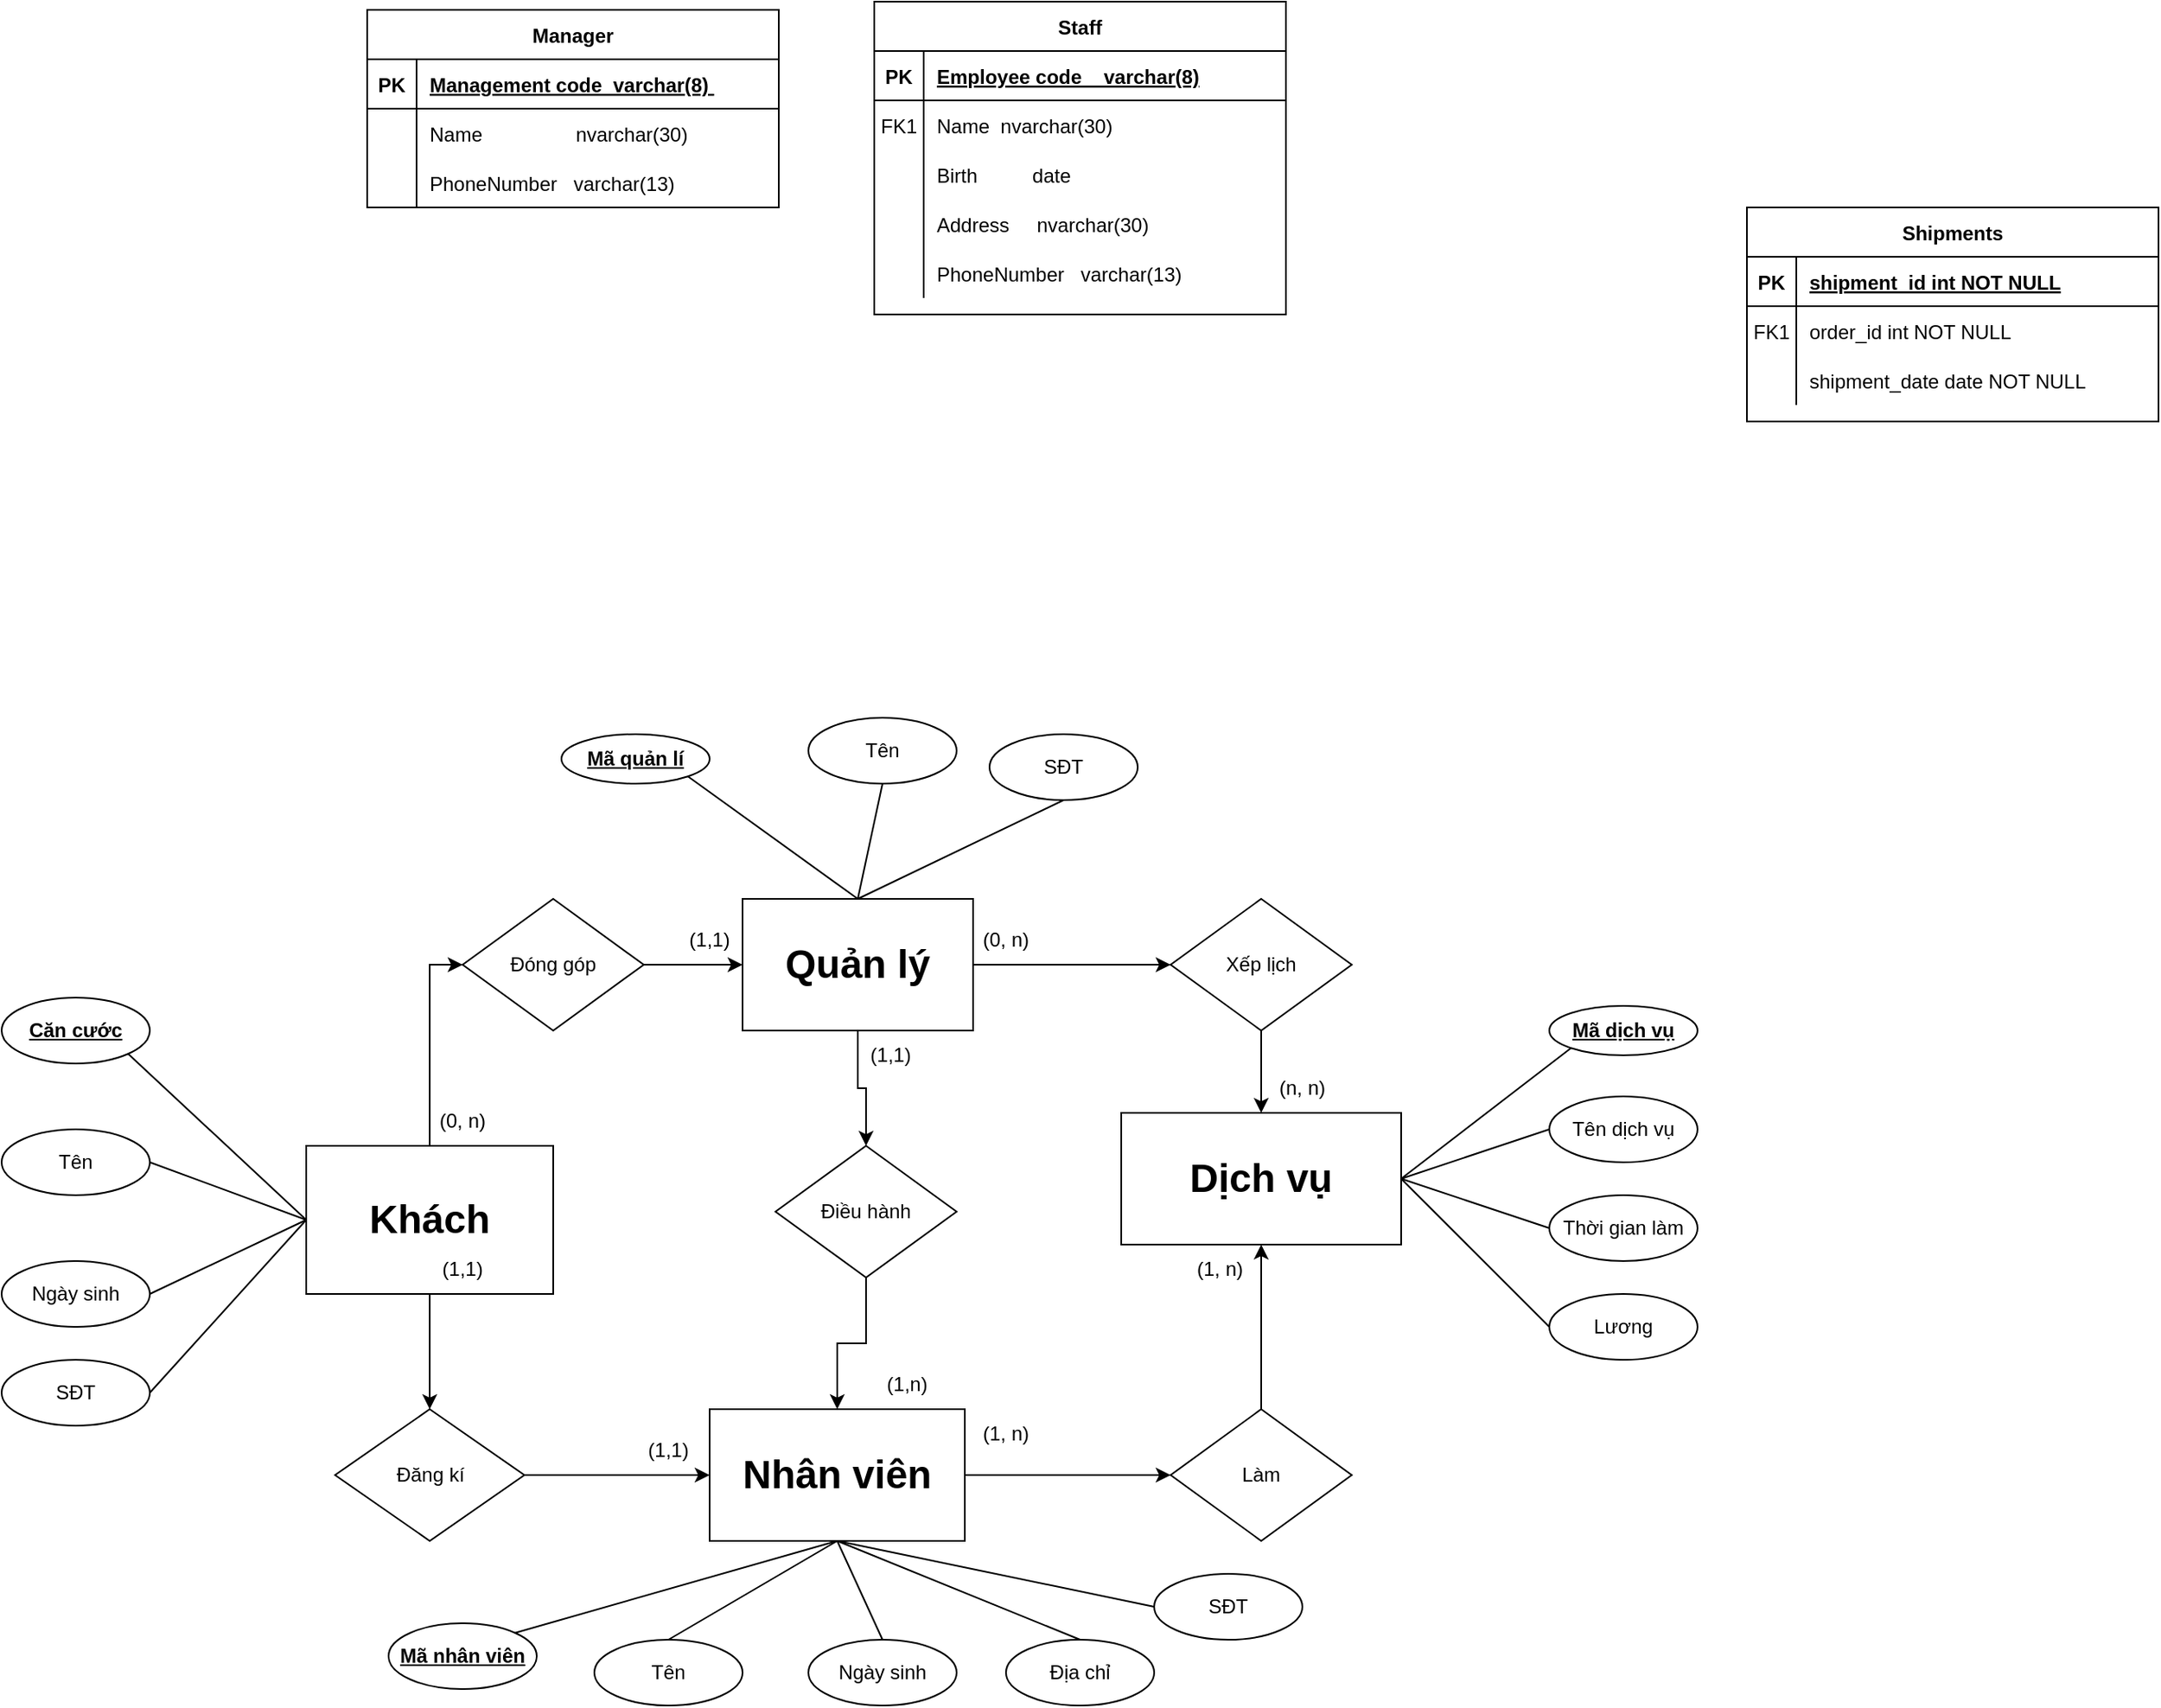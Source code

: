 <mxfile version="20.3.3" type="github">
  <diagram id="R2lEEEUBdFMjLlhIrx00" name="Page-1">
    <mxGraphModel dx="2052" dy="637" grid="1" gridSize="10" guides="1" tooltips="1" connect="1" arrows="1" fold="1" page="1" pageScale="1" pageWidth="850" pageHeight="1100" math="0" shadow="0" extFonts="Permanent Marker^https://fonts.googleapis.com/css?family=Permanent+Marker">
      <root>
        <mxCell id="0" />
        <mxCell id="1" parent="0" />
        <mxCell id="C-vyLk0tnHw3VtMMgP7b-2" value="Staff" style="shape=table;startSize=30;container=1;collapsible=1;childLayout=tableLayout;fixedRows=1;rowLines=0;fontStyle=1;align=center;resizeLast=1;" parent="1" vertex="1">
          <mxGeometry x="430" y="115" width="250" height="190" as="geometry" />
        </mxCell>
        <mxCell id="C-vyLk0tnHw3VtMMgP7b-3" value="" style="shape=partialRectangle;collapsible=0;dropTarget=0;pointerEvents=0;fillColor=none;points=[[0,0.5],[1,0.5]];portConstraint=eastwest;top=0;left=0;right=0;bottom=1;" parent="C-vyLk0tnHw3VtMMgP7b-2" vertex="1">
          <mxGeometry y="30" width="250" height="30" as="geometry" />
        </mxCell>
        <mxCell id="C-vyLk0tnHw3VtMMgP7b-4" value="PK" style="shape=partialRectangle;overflow=hidden;connectable=0;fillColor=none;top=0;left=0;bottom=0;right=0;fontStyle=1;" parent="C-vyLk0tnHw3VtMMgP7b-3" vertex="1">
          <mxGeometry width="30" height="30" as="geometry">
            <mxRectangle width="30" height="30" as="alternateBounds" />
          </mxGeometry>
        </mxCell>
        <mxCell id="C-vyLk0tnHw3VtMMgP7b-5" value="Employee code    varchar(8)" style="shape=partialRectangle;overflow=hidden;connectable=0;fillColor=none;top=0;left=0;bottom=0;right=0;align=left;spacingLeft=6;fontStyle=5;" parent="C-vyLk0tnHw3VtMMgP7b-3" vertex="1">
          <mxGeometry x="30" width="220" height="30" as="geometry">
            <mxRectangle width="220" height="30" as="alternateBounds" />
          </mxGeometry>
        </mxCell>
        <mxCell id="C-vyLk0tnHw3VtMMgP7b-6" value="" style="shape=partialRectangle;collapsible=0;dropTarget=0;pointerEvents=0;fillColor=none;points=[[0,0.5],[1,0.5]];portConstraint=eastwest;top=0;left=0;right=0;bottom=0;" parent="C-vyLk0tnHw3VtMMgP7b-2" vertex="1">
          <mxGeometry y="60" width="250" height="30" as="geometry" />
        </mxCell>
        <mxCell id="C-vyLk0tnHw3VtMMgP7b-7" value="FK1" style="shape=partialRectangle;overflow=hidden;connectable=0;fillColor=none;top=0;left=0;bottom=0;right=0;" parent="C-vyLk0tnHw3VtMMgP7b-6" vertex="1">
          <mxGeometry width="30" height="30" as="geometry">
            <mxRectangle width="30" height="30" as="alternateBounds" />
          </mxGeometry>
        </mxCell>
        <mxCell id="C-vyLk0tnHw3VtMMgP7b-8" value="Name  nvarchar(30)" style="shape=partialRectangle;overflow=hidden;connectable=0;fillColor=none;top=0;left=0;bottom=0;right=0;align=left;spacingLeft=6;" parent="C-vyLk0tnHw3VtMMgP7b-6" vertex="1">
          <mxGeometry x="30" width="220" height="30" as="geometry">
            <mxRectangle width="220" height="30" as="alternateBounds" />
          </mxGeometry>
        </mxCell>
        <mxCell id="C-vyLk0tnHw3VtMMgP7b-9" value="" style="shape=partialRectangle;collapsible=0;dropTarget=0;pointerEvents=0;fillColor=none;points=[[0,0.5],[1,0.5]];portConstraint=eastwest;top=0;left=0;right=0;bottom=0;" parent="C-vyLk0tnHw3VtMMgP7b-2" vertex="1">
          <mxGeometry y="90" width="250" height="30" as="geometry" />
        </mxCell>
        <mxCell id="C-vyLk0tnHw3VtMMgP7b-10" value="" style="shape=partialRectangle;overflow=hidden;connectable=0;fillColor=none;top=0;left=0;bottom=0;right=0;" parent="C-vyLk0tnHw3VtMMgP7b-9" vertex="1">
          <mxGeometry width="30" height="30" as="geometry">
            <mxRectangle width="30" height="30" as="alternateBounds" />
          </mxGeometry>
        </mxCell>
        <mxCell id="C-vyLk0tnHw3VtMMgP7b-11" value="Birth          date" style="shape=partialRectangle;overflow=hidden;connectable=0;fillColor=none;top=0;left=0;bottom=0;right=0;align=left;spacingLeft=6;" parent="C-vyLk0tnHw3VtMMgP7b-9" vertex="1">
          <mxGeometry x="30" width="220" height="30" as="geometry">
            <mxRectangle width="220" height="30" as="alternateBounds" />
          </mxGeometry>
        </mxCell>
        <mxCell id="VVJBVP3TvkQfD2h86G9u-92" value="" style="shape=partialRectangle;collapsible=0;dropTarget=0;pointerEvents=0;fillColor=none;points=[[0,0.5],[1,0.5]];portConstraint=eastwest;top=0;left=0;right=0;bottom=0;" vertex="1" parent="C-vyLk0tnHw3VtMMgP7b-2">
          <mxGeometry y="120" width="250" height="30" as="geometry" />
        </mxCell>
        <mxCell id="VVJBVP3TvkQfD2h86G9u-93" value="" style="shape=partialRectangle;overflow=hidden;connectable=0;fillColor=none;top=0;left=0;bottom=0;right=0;" vertex="1" parent="VVJBVP3TvkQfD2h86G9u-92">
          <mxGeometry width="30" height="30" as="geometry">
            <mxRectangle width="30" height="30" as="alternateBounds" />
          </mxGeometry>
        </mxCell>
        <mxCell id="VVJBVP3TvkQfD2h86G9u-94" value="Address     nvarchar(30)" style="shape=partialRectangle;overflow=hidden;connectable=0;fillColor=none;top=0;left=0;bottom=0;right=0;align=left;spacingLeft=6;" vertex="1" parent="VVJBVP3TvkQfD2h86G9u-92">
          <mxGeometry x="30" width="220" height="30" as="geometry">
            <mxRectangle width="220" height="30" as="alternateBounds" />
          </mxGeometry>
        </mxCell>
        <mxCell id="VVJBVP3TvkQfD2h86G9u-95" value="" style="shape=partialRectangle;collapsible=0;dropTarget=0;pointerEvents=0;fillColor=none;points=[[0,0.5],[1,0.5]];portConstraint=eastwest;top=0;left=0;right=0;bottom=0;" vertex="1" parent="C-vyLk0tnHw3VtMMgP7b-2">
          <mxGeometry y="150" width="250" height="30" as="geometry" />
        </mxCell>
        <mxCell id="VVJBVP3TvkQfD2h86G9u-96" value="" style="shape=partialRectangle;overflow=hidden;connectable=0;fillColor=none;top=0;left=0;bottom=0;right=0;" vertex="1" parent="VVJBVP3TvkQfD2h86G9u-95">
          <mxGeometry width="30" height="30" as="geometry">
            <mxRectangle width="30" height="30" as="alternateBounds" />
          </mxGeometry>
        </mxCell>
        <mxCell id="VVJBVP3TvkQfD2h86G9u-97" value="PhoneNumber   varchar(13)" style="shape=partialRectangle;overflow=hidden;connectable=0;fillColor=none;top=0;left=0;bottom=0;right=0;align=left;spacingLeft=6;" vertex="1" parent="VVJBVP3TvkQfD2h86G9u-95">
          <mxGeometry x="30" width="220" height="30" as="geometry">
            <mxRectangle width="220" height="30" as="alternateBounds" />
          </mxGeometry>
        </mxCell>
        <mxCell id="C-vyLk0tnHw3VtMMgP7b-13" value="Shipments" style="shape=table;startSize=30;container=1;collapsible=1;childLayout=tableLayout;fixedRows=1;rowLines=0;fontStyle=1;align=center;resizeLast=1;" parent="1" vertex="1">
          <mxGeometry x="960" y="240" width="250" height="130" as="geometry" />
        </mxCell>
        <mxCell id="C-vyLk0tnHw3VtMMgP7b-14" value="" style="shape=partialRectangle;collapsible=0;dropTarget=0;pointerEvents=0;fillColor=none;points=[[0,0.5],[1,0.5]];portConstraint=eastwest;top=0;left=0;right=0;bottom=1;" parent="C-vyLk0tnHw3VtMMgP7b-13" vertex="1">
          <mxGeometry y="30" width="250" height="30" as="geometry" />
        </mxCell>
        <mxCell id="C-vyLk0tnHw3VtMMgP7b-15" value="PK" style="shape=partialRectangle;overflow=hidden;connectable=0;fillColor=none;top=0;left=0;bottom=0;right=0;fontStyle=1;" parent="C-vyLk0tnHw3VtMMgP7b-14" vertex="1">
          <mxGeometry width="30" height="30" as="geometry">
            <mxRectangle width="30" height="30" as="alternateBounds" />
          </mxGeometry>
        </mxCell>
        <mxCell id="C-vyLk0tnHw3VtMMgP7b-16" value="shipment_id int NOT NULL " style="shape=partialRectangle;overflow=hidden;connectable=0;fillColor=none;top=0;left=0;bottom=0;right=0;align=left;spacingLeft=6;fontStyle=5;" parent="C-vyLk0tnHw3VtMMgP7b-14" vertex="1">
          <mxGeometry x="30" width="220" height="30" as="geometry">
            <mxRectangle width="220" height="30" as="alternateBounds" />
          </mxGeometry>
        </mxCell>
        <mxCell id="C-vyLk0tnHw3VtMMgP7b-17" value="" style="shape=partialRectangle;collapsible=0;dropTarget=0;pointerEvents=0;fillColor=none;points=[[0,0.5],[1,0.5]];portConstraint=eastwest;top=0;left=0;right=0;bottom=0;" parent="C-vyLk0tnHw3VtMMgP7b-13" vertex="1">
          <mxGeometry y="60" width="250" height="30" as="geometry" />
        </mxCell>
        <mxCell id="C-vyLk0tnHw3VtMMgP7b-18" value="FK1" style="shape=partialRectangle;overflow=hidden;connectable=0;fillColor=none;top=0;left=0;bottom=0;right=0;" parent="C-vyLk0tnHw3VtMMgP7b-17" vertex="1">
          <mxGeometry width="30" height="30" as="geometry">
            <mxRectangle width="30" height="30" as="alternateBounds" />
          </mxGeometry>
        </mxCell>
        <mxCell id="C-vyLk0tnHw3VtMMgP7b-19" value="order_id int NOT NULL" style="shape=partialRectangle;overflow=hidden;connectable=0;fillColor=none;top=0;left=0;bottom=0;right=0;align=left;spacingLeft=6;" parent="C-vyLk0tnHw3VtMMgP7b-17" vertex="1">
          <mxGeometry x="30" width="220" height="30" as="geometry">
            <mxRectangle width="220" height="30" as="alternateBounds" />
          </mxGeometry>
        </mxCell>
        <mxCell id="C-vyLk0tnHw3VtMMgP7b-20" value="" style="shape=partialRectangle;collapsible=0;dropTarget=0;pointerEvents=0;fillColor=none;points=[[0,0.5],[1,0.5]];portConstraint=eastwest;top=0;left=0;right=0;bottom=0;" parent="C-vyLk0tnHw3VtMMgP7b-13" vertex="1">
          <mxGeometry y="90" width="250" height="30" as="geometry" />
        </mxCell>
        <mxCell id="C-vyLk0tnHw3VtMMgP7b-21" value="" style="shape=partialRectangle;overflow=hidden;connectable=0;fillColor=none;top=0;left=0;bottom=0;right=0;" parent="C-vyLk0tnHw3VtMMgP7b-20" vertex="1">
          <mxGeometry width="30" height="30" as="geometry">
            <mxRectangle width="30" height="30" as="alternateBounds" />
          </mxGeometry>
        </mxCell>
        <mxCell id="C-vyLk0tnHw3VtMMgP7b-22" value="shipment_date date NOT NULL" style="shape=partialRectangle;overflow=hidden;connectable=0;fillColor=none;top=0;left=0;bottom=0;right=0;align=left;spacingLeft=6;" parent="C-vyLk0tnHw3VtMMgP7b-20" vertex="1">
          <mxGeometry x="30" width="220" height="30" as="geometry">
            <mxRectangle width="220" height="30" as="alternateBounds" />
          </mxGeometry>
        </mxCell>
        <mxCell id="C-vyLk0tnHw3VtMMgP7b-23" value="Manager" style="shape=table;startSize=30;container=1;collapsible=1;childLayout=tableLayout;fixedRows=1;rowLines=0;fontStyle=1;align=center;resizeLast=1;" parent="1" vertex="1">
          <mxGeometry x="122" y="120" width="250" height="120" as="geometry" />
        </mxCell>
        <mxCell id="C-vyLk0tnHw3VtMMgP7b-24" value="" style="shape=partialRectangle;collapsible=0;dropTarget=0;pointerEvents=0;fillColor=none;points=[[0,0.5],[1,0.5]];portConstraint=eastwest;top=0;left=0;right=0;bottom=1;" parent="C-vyLk0tnHw3VtMMgP7b-23" vertex="1">
          <mxGeometry y="30" width="250" height="30" as="geometry" />
        </mxCell>
        <mxCell id="C-vyLk0tnHw3VtMMgP7b-25" value="PK" style="shape=partialRectangle;overflow=hidden;connectable=0;fillColor=none;top=0;left=0;bottom=0;right=0;fontStyle=1;" parent="C-vyLk0tnHw3VtMMgP7b-24" vertex="1">
          <mxGeometry width="30" height="30" as="geometry">
            <mxRectangle width="30" height="30" as="alternateBounds" />
          </mxGeometry>
        </mxCell>
        <mxCell id="C-vyLk0tnHw3VtMMgP7b-26" value="Management code  varchar(8) " style="shape=partialRectangle;overflow=hidden;connectable=0;fillColor=none;top=0;left=0;bottom=0;right=0;align=left;spacingLeft=6;fontStyle=5;" parent="C-vyLk0tnHw3VtMMgP7b-24" vertex="1">
          <mxGeometry x="30" width="220" height="30" as="geometry">
            <mxRectangle width="220" height="30" as="alternateBounds" />
          </mxGeometry>
        </mxCell>
        <mxCell id="C-vyLk0tnHw3VtMMgP7b-27" value="" style="shape=partialRectangle;collapsible=0;dropTarget=0;pointerEvents=0;fillColor=none;points=[[0,0.5],[1,0.5]];portConstraint=eastwest;top=0;left=0;right=0;bottom=0;" parent="C-vyLk0tnHw3VtMMgP7b-23" vertex="1">
          <mxGeometry y="60" width="250" height="30" as="geometry" />
        </mxCell>
        <mxCell id="C-vyLk0tnHw3VtMMgP7b-28" value="" style="shape=partialRectangle;overflow=hidden;connectable=0;fillColor=none;top=0;left=0;bottom=0;right=0;" parent="C-vyLk0tnHw3VtMMgP7b-27" vertex="1">
          <mxGeometry width="30" height="30" as="geometry">
            <mxRectangle width="30" height="30" as="alternateBounds" />
          </mxGeometry>
        </mxCell>
        <mxCell id="C-vyLk0tnHw3VtMMgP7b-29" value="Name                 nvarchar(30)" style="shape=partialRectangle;overflow=hidden;connectable=0;fillColor=none;top=0;left=0;bottom=0;right=0;align=left;spacingLeft=6;" parent="C-vyLk0tnHw3VtMMgP7b-27" vertex="1">
          <mxGeometry x="30" width="220" height="30" as="geometry">
            <mxRectangle width="220" height="30" as="alternateBounds" />
          </mxGeometry>
        </mxCell>
        <mxCell id="VVJBVP3TvkQfD2h86G9u-8" value="" style="shape=partialRectangle;collapsible=0;dropTarget=0;pointerEvents=0;fillColor=none;points=[[0,0.5],[1,0.5]];portConstraint=eastwest;top=0;left=0;right=0;bottom=0;" vertex="1" parent="C-vyLk0tnHw3VtMMgP7b-23">
          <mxGeometry y="90" width="250" height="30" as="geometry" />
        </mxCell>
        <mxCell id="VVJBVP3TvkQfD2h86G9u-9" value="" style="shape=partialRectangle;overflow=hidden;connectable=0;fillColor=none;top=0;left=0;bottom=0;right=0;" vertex="1" parent="VVJBVP3TvkQfD2h86G9u-8">
          <mxGeometry width="30" height="30" as="geometry">
            <mxRectangle width="30" height="30" as="alternateBounds" />
          </mxGeometry>
        </mxCell>
        <mxCell id="VVJBVP3TvkQfD2h86G9u-10" value="PhoneNumber   varchar(13)" style="shape=partialRectangle;overflow=hidden;connectable=0;fillColor=none;top=0;left=0;bottom=0;right=0;align=left;spacingLeft=6;" vertex="1" parent="VVJBVP3TvkQfD2h86G9u-8">
          <mxGeometry x="30" width="220" height="30" as="geometry">
            <mxRectangle width="220" height="30" as="alternateBounds" />
          </mxGeometry>
        </mxCell>
        <mxCell id="VVJBVP3TvkQfD2h86G9u-26" value="" style="edgeStyle=orthogonalEdgeStyle;rounded=0;orthogonalLoop=1;jettySize=auto;html=1;" edge="1" parent="1" source="VVJBVP3TvkQfD2h86G9u-14" target="VVJBVP3TvkQfD2h86G9u-19">
          <mxGeometry relative="1" as="geometry" />
        </mxCell>
        <mxCell id="VVJBVP3TvkQfD2h86G9u-36" style="edgeStyle=orthogonalEdgeStyle;rounded=0;orthogonalLoop=1;jettySize=auto;html=1;entryX=0;entryY=0.5;entryDx=0;entryDy=0;" edge="1" parent="1" source="VVJBVP3TvkQfD2h86G9u-14" target="VVJBVP3TvkQfD2h86G9u-35">
          <mxGeometry relative="1" as="geometry" />
        </mxCell>
        <mxCell id="VVJBVP3TvkQfD2h86G9u-14" value="&lt;font style=&quot;font-size: 24px;&quot;&gt;&lt;b&gt;Quản lý&lt;/b&gt;&lt;/font&gt;" style="rounded=0;whiteSpace=wrap;html=1;" vertex="1" parent="1">
          <mxGeometry x="350" y="660" width="140" height="80" as="geometry" />
        </mxCell>
        <mxCell id="VVJBVP3TvkQfD2h86G9u-28" value="" style="edgeStyle=orthogonalEdgeStyle;rounded=0;orthogonalLoop=1;jettySize=auto;html=1;" edge="1" parent="1" source="VVJBVP3TvkQfD2h86G9u-15" target="VVJBVP3TvkQfD2h86G9u-21">
          <mxGeometry relative="1" as="geometry" />
        </mxCell>
        <mxCell id="VVJBVP3TvkQfD2h86G9u-15" value="&lt;b&gt;&lt;font style=&quot;font-size: 24px;&quot;&gt;Nhân viên&lt;/font&gt;&lt;/b&gt;" style="rounded=0;whiteSpace=wrap;html=1;" vertex="1" parent="1">
          <mxGeometry x="330" y="970" width="155" height="80" as="geometry" />
        </mxCell>
        <mxCell id="VVJBVP3TvkQfD2h86G9u-17" value="&lt;span style=&quot;font-size: 24px;&quot;&gt;&lt;b&gt;Dịch vụ&lt;/b&gt;&lt;/span&gt;" style="rounded=0;whiteSpace=wrap;html=1;" vertex="1" parent="1">
          <mxGeometry x="580" y="790" width="170" height="80" as="geometry" />
        </mxCell>
        <mxCell id="VVJBVP3TvkQfD2h86G9u-32" style="edgeStyle=orthogonalEdgeStyle;rounded=0;orthogonalLoop=1;jettySize=auto;html=1;entryX=0.5;entryY=0;entryDx=0;entryDy=0;" edge="1" parent="1" source="VVJBVP3TvkQfD2h86G9u-18" target="VVJBVP3TvkQfD2h86G9u-20">
          <mxGeometry relative="1" as="geometry" />
        </mxCell>
        <mxCell id="VVJBVP3TvkQfD2h86G9u-33" style="edgeStyle=orthogonalEdgeStyle;rounded=0;orthogonalLoop=1;jettySize=auto;html=1;entryX=0;entryY=0.5;entryDx=0;entryDy=0;" edge="1" parent="1" source="VVJBVP3TvkQfD2h86G9u-18" target="VVJBVP3TvkQfD2h86G9u-22">
          <mxGeometry relative="1" as="geometry" />
        </mxCell>
        <mxCell id="VVJBVP3TvkQfD2h86G9u-18" value="&lt;font style=&quot;font-size: 24px;&quot;&gt;&lt;b&gt;Khách&lt;/b&gt;&lt;/font&gt;" style="rounded=0;whiteSpace=wrap;html=1;" vertex="1" parent="1">
          <mxGeometry x="85" y="810" width="150" height="90" as="geometry" />
        </mxCell>
        <mxCell id="VVJBVP3TvkQfD2h86G9u-27" value="" style="edgeStyle=orthogonalEdgeStyle;rounded=0;orthogonalLoop=1;jettySize=auto;html=1;" edge="1" parent="1" source="VVJBVP3TvkQfD2h86G9u-19" target="VVJBVP3TvkQfD2h86G9u-15">
          <mxGeometry relative="1" as="geometry" />
        </mxCell>
        <mxCell id="VVJBVP3TvkQfD2h86G9u-19" value="Điều hành" style="rhombus;whiteSpace=wrap;html=1;" vertex="1" parent="1">
          <mxGeometry x="370" y="810" width="110" height="80" as="geometry" />
        </mxCell>
        <mxCell id="VVJBVP3TvkQfD2h86G9u-31" style="edgeStyle=orthogonalEdgeStyle;rounded=0;orthogonalLoop=1;jettySize=auto;html=1;entryX=0;entryY=0.5;entryDx=0;entryDy=0;" edge="1" parent="1" source="VVJBVP3TvkQfD2h86G9u-20" target="VVJBVP3TvkQfD2h86G9u-15">
          <mxGeometry relative="1" as="geometry" />
        </mxCell>
        <mxCell id="VVJBVP3TvkQfD2h86G9u-20" value="Đăng kí" style="rhombus;whiteSpace=wrap;html=1;" vertex="1" parent="1">
          <mxGeometry x="102.5" y="970" width="115" height="80" as="geometry" />
        </mxCell>
        <mxCell id="VVJBVP3TvkQfD2h86G9u-29" value="" style="edgeStyle=orthogonalEdgeStyle;rounded=0;orthogonalLoop=1;jettySize=auto;html=1;" edge="1" parent="1" source="VVJBVP3TvkQfD2h86G9u-21" target="VVJBVP3TvkQfD2h86G9u-17">
          <mxGeometry relative="1" as="geometry" />
        </mxCell>
        <mxCell id="VVJBVP3TvkQfD2h86G9u-21" value="Làm" style="rhombus;whiteSpace=wrap;html=1;" vertex="1" parent="1">
          <mxGeometry x="610" y="970" width="110" height="80" as="geometry" />
        </mxCell>
        <mxCell id="VVJBVP3TvkQfD2h86G9u-34" style="edgeStyle=orthogonalEdgeStyle;rounded=0;orthogonalLoop=1;jettySize=auto;html=1;entryX=0;entryY=0.5;entryDx=0;entryDy=0;" edge="1" parent="1" source="VVJBVP3TvkQfD2h86G9u-22" target="VVJBVP3TvkQfD2h86G9u-14">
          <mxGeometry relative="1" as="geometry" />
        </mxCell>
        <mxCell id="VVJBVP3TvkQfD2h86G9u-22" value="Đóng góp" style="rhombus;whiteSpace=wrap;html=1;" vertex="1" parent="1">
          <mxGeometry x="180" y="660" width="110" height="80" as="geometry" />
        </mxCell>
        <mxCell id="VVJBVP3TvkQfD2h86G9u-37" style="edgeStyle=orthogonalEdgeStyle;rounded=0;orthogonalLoop=1;jettySize=auto;html=1;entryX=0.5;entryY=0;entryDx=0;entryDy=0;" edge="1" parent="1" source="VVJBVP3TvkQfD2h86G9u-35" target="VVJBVP3TvkQfD2h86G9u-17">
          <mxGeometry relative="1" as="geometry" />
        </mxCell>
        <mxCell id="VVJBVP3TvkQfD2h86G9u-35" value="Xếp lịch" style="rhombus;whiteSpace=wrap;html=1;" vertex="1" parent="1">
          <mxGeometry x="610" y="660" width="110" height="80" as="geometry" />
        </mxCell>
        <mxCell id="VVJBVP3TvkQfD2h86G9u-38" value="(1,1)" style="text;html=1;strokeColor=none;fillColor=none;align=center;verticalAlign=middle;whiteSpace=wrap;rounded=0;" vertex="1" parent="1">
          <mxGeometry x="410" y="740" width="60" height="30" as="geometry" />
        </mxCell>
        <mxCell id="VVJBVP3TvkQfD2h86G9u-39" value="(1,n)" style="text;html=1;strokeColor=none;fillColor=none;align=center;verticalAlign=middle;whiteSpace=wrap;rounded=0;" vertex="1" parent="1">
          <mxGeometry x="420" y="940" width="60" height="30" as="geometry" />
        </mxCell>
        <mxCell id="VVJBVP3TvkQfD2h86G9u-40" value="(1,1)" style="text;html=1;strokeColor=none;fillColor=none;align=center;verticalAlign=middle;whiteSpace=wrap;rounded=0;" vertex="1" parent="1">
          <mxGeometry x="150" y="870" width="60" height="30" as="geometry" />
        </mxCell>
        <mxCell id="VVJBVP3TvkQfD2h86G9u-41" value="(1,1)" style="text;html=1;strokeColor=none;fillColor=none;align=center;verticalAlign=middle;whiteSpace=wrap;rounded=0;" vertex="1" parent="1">
          <mxGeometry x="275" y="980" width="60" height="30" as="geometry" />
        </mxCell>
        <mxCell id="VVJBVP3TvkQfD2h86G9u-42" value="(0, n)" style="text;html=1;strokeColor=none;fillColor=none;align=center;verticalAlign=middle;whiteSpace=wrap;rounded=0;" vertex="1" parent="1">
          <mxGeometry x="150" y="780" width="60" height="30" as="geometry" />
        </mxCell>
        <mxCell id="VVJBVP3TvkQfD2h86G9u-43" value="(1,1)" style="text;html=1;strokeColor=none;fillColor=none;align=center;verticalAlign=middle;whiteSpace=wrap;rounded=0;" vertex="1" parent="1">
          <mxGeometry x="300" y="670" width="60" height="30" as="geometry" />
        </mxCell>
        <mxCell id="VVJBVP3TvkQfD2h86G9u-44" value="(0, n)" style="text;html=1;strokeColor=none;fillColor=none;align=center;verticalAlign=middle;whiteSpace=wrap;rounded=0;" vertex="1" parent="1">
          <mxGeometry x="480" y="670" width="60" height="30" as="geometry" />
        </mxCell>
        <mxCell id="VVJBVP3TvkQfD2h86G9u-45" value="(n, n)" style="text;html=1;strokeColor=none;fillColor=none;align=center;verticalAlign=middle;whiteSpace=wrap;rounded=0;" vertex="1" parent="1">
          <mxGeometry x="660" y="760" width="60" height="30" as="geometry" />
        </mxCell>
        <mxCell id="VVJBVP3TvkQfD2h86G9u-46" value="(1, n)" style="text;html=1;strokeColor=none;fillColor=none;align=center;verticalAlign=middle;whiteSpace=wrap;rounded=0;" vertex="1" parent="1">
          <mxGeometry x="480" y="970" width="60" height="30" as="geometry" />
        </mxCell>
        <mxCell id="VVJBVP3TvkQfD2h86G9u-47" value="(1, n)" style="text;html=1;strokeColor=none;fillColor=none;align=center;verticalAlign=middle;whiteSpace=wrap;rounded=0;" vertex="1" parent="1">
          <mxGeometry x="610" y="870" width="60" height="30" as="geometry" />
        </mxCell>
        <mxCell id="VVJBVP3TvkQfD2h86G9u-48" value="&lt;b&gt;&lt;u&gt;Căn cước&lt;/u&gt;&lt;/b&gt;" style="ellipse;whiteSpace=wrap;html=1;" vertex="1" parent="1">
          <mxGeometry x="-100" y="720" width="90" height="40" as="geometry" />
        </mxCell>
        <mxCell id="VVJBVP3TvkQfD2h86G9u-49" value="Tên" style="ellipse;whiteSpace=wrap;html=1;" vertex="1" parent="1">
          <mxGeometry x="-100" y="800" width="90" height="40" as="geometry" />
        </mxCell>
        <mxCell id="VVJBVP3TvkQfD2h86G9u-50" value="Ngày sinh" style="ellipse;whiteSpace=wrap;html=1;" vertex="1" parent="1">
          <mxGeometry x="-100" y="880" width="90" height="40" as="geometry" />
        </mxCell>
        <mxCell id="VVJBVP3TvkQfD2h86G9u-59" value="" style="endArrow=none;html=1;rounded=0;strokeColor=default;fontSize=24;elbow=vertical;exitX=1;exitY=1;exitDx=0;exitDy=0;entryX=0;entryY=0.5;entryDx=0;entryDy=0;" edge="1" parent="1" source="VVJBVP3TvkQfD2h86G9u-48" target="VVJBVP3TvkQfD2h86G9u-18">
          <mxGeometry relative="1" as="geometry">
            <mxPoint x="110" y="820" as="sourcePoint" />
            <mxPoint x="270" y="820" as="targetPoint" />
            <Array as="points" />
          </mxGeometry>
        </mxCell>
        <mxCell id="VVJBVP3TvkQfD2h86G9u-60" value="" style="endArrow=none;html=1;rounded=0;strokeColor=default;fontSize=24;elbow=vertical;exitX=1;exitY=0.5;exitDx=0;exitDy=0;entryX=0;entryY=0.5;entryDx=0;entryDy=0;" edge="1" parent="1" source="VVJBVP3TvkQfD2h86G9u-49" target="VVJBVP3TvkQfD2h86G9u-18">
          <mxGeometry relative="1" as="geometry">
            <mxPoint x="110" y="820" as="sourcePoint" />
            <mxPoint x="270" y="820" as="targetPoint" />
          </mxGeometry>
        </mxCell>
        <mxCell id="VVJBVP3TvkQfD2h86G9u-61" value="" style="endArrow=none;html=1;rounded=0;strokeColor=default;fontSize=24;elbow=vertical;entryX=0;entryY=0.5;entryDx=0;entryDy=0;exitX=1;exitY=0.5;exitDx=0;exitDy=0;" edge="1" parent="1" source="VVJBVP3TvkQfD2h86G9u-50" target="VVJBVP3TvkQfD2h86G9u-18">
          <mxGeometry relative="1" as="geometry">
            <mxPoint x="-10" y="900" as="sourcePoint" />
            <mxPoint x="85" y="935" as="targetPoint" />
          </mxGeometry>
        </mxCell>
        <mxCell id="VVJBVP3TvkQfD2h86G9u-62" value="&lt;b&gt;&lt;u&gt;Mã quản lí&lt;/u&gt;&lt;/b&gt;" style="ellipse;whiteSpace=wrap;html=1;" vertex="1" parent="1">
          <mxGeometry x="240" y="560" width="90" height="30" as="geometry" />
        </mxCell>
        <mxCell id="VVJBVP3TvkQfD2h86G9u-63" value="" style="endArrow=none;html=1;rounded=0;strokeColor=default;fontSize=24;elbow=vertical;exitX=1;exitY=1;exitDx=0;exitDy=0;entryX=0.5;entryY=0;entryDx=0;entryDy=0;" edge="1" parent="1" source="VVJBVP3TvkQfD2h86G9u-62" target="VVJBVP3TvkQfD2h86G9u-14">
          <mxGeometry relative="1" as="geometry">
            <mxPoint x="450" y="690" as="sourcePoint" />
            <mxPoint x="425" y="725" as="targetPoint" />
            <Array as="points" />
          </mxGeometry>
        </mxCell>
        <mxCell id="VVJBVP3TvkQfD2h86G9u-64" value="Tên" style="ellipse;whiteSpace=wrap;html=1;" vertex="1" parent="1">
          <mxGeometry x="390" y="550" width="90" height="40" as="geometry" />
        </mxCell>
        <mxCell id="VVJBVP3TvkQfD2h86G9u-65" value="SĐT" style="ellipse;whiteSpace=wrap;html=1;" vertex="1" parent="1">
          <mxGeometry x="-100" y="940" width="90" height="40" as="geometry" />
        </mxCell>
        <mxCell id="VVJBVP3TvkQfD2h86G9u-66" value="" style="endArrow=none;html=1;rounded=0;strokeColor=default;fontSize=24;elbow=vertical;entryX=0;entryY=0.5;entryDx=0;entryDy=0;exitX=1;exitY=0.5;exitDx=0;exitDy=0;" edge="1" parent="1" source="VVJBVP3TvkQfD2h86G9u-65" target="VVJBVP3TvkQfD2h86G9u-18">
          <mxGeometry relative="1" as="geometry">
            <mxPoint y="910" as="sourcePoint" />
            <mxPoint x="95" y="865" as="targetPoint" />
          </mxGeometry>
        </mxCell>
        <mxCell id="VVJBVP3TvkQfD2h86G9u-67" value="" style="endArrow=none;html=1;rounded=0;strokeColor=default;fontSize=24;elbow=vertical;exitX=0.5;exitY=1;exitDx=0;exitDy=0;" edge="1" parent="1" source="VVJBVP3TvkQfD2h86G9u-64">
          <mxGeometry relative="1" as="geometry">
            <mxPoint x="326.82" y="595.607" as="sourcePoint" />
            <mxPoint x="420" y="660" as="targetPoint" />
            <Array as="points" />
          </mxGeometry>
        </mxCell>
        <mxCell id="VVJBVP3TvkQfD2h86G9u-68" value="SĐT" style="ellipse;whiteSpace=wrap;html=1;" vertex="1" parent="1">
          <mxGeometry x="500" y="560" width="90" height="40" as="geometry" />
        </mxCell>
        <mxCell id="VVJBVP3TvkQfD2h86G9u-69" value="" style="endArrow=none;html=1;rounded=0;strokeColor=default;fontSize=24;elbow=vertical;exitX=0.5;exitY=1;exitDx=0;exitDy=0;entryX=0.5;entryY=0;entryDx=0;entryDy=0;" edge="1" parent="1" source="VVJBVP3TvkQfD2h86G9u-68" target="VVJBVP3TvkQfD2h86G9u-14">
          <mxGeometry relative="1" as="geometry">
            <mxPoint x="436.82" y="605.607" as="sourcePoint" />
            <mxPoint x="530" y="670" as="targetPoint" />
            <Array as="points" />
          </mxGeometry>
        </mxCell>
        <mxCell id="VVJBVP3TvkQfD2h86G9u-70" value="&lt;b&gt;&lt;u&gt;Mã dịch vụ&lt;/u&gt;&lt;/b&gt;" style="ellipse;whiteSpace=wrap;html=1;" vertex="1" parent="1">
          <mxGeometry x="840" y="725" width="90" height="30" as="geometry" />
        </mxCell>
        <mxCell id="VVJBVP3TvkQfD2h86G9u-71" value="" style="endArrow=none;html=1;rounded=0;strokeColor=default;fontSize=24;elbow=vertical;exitX=0;exitY=1;exitDx=0;exitDy=0;entryX=1;entryY=0.5;entryDx=0;entryDy=0;" edge="1" parent="1" source="VVJBVP3TvkQfD2h86G9u-70" target="VVJBVP3TvkQfD2h86G9u-17">
          <mxGeometry relative="1" as="geometry">
            <mxPoint x="940" y="870" as="sourcePoint" />
            <mxPoint x="910" y="840" as="targetPoint" />
            <Array as="points" />
          </mxGeometry>
        </mxCell>
        <mxCell id="VVJBVP3TvkQfD2h86G9u-72" value="Tên dịch vụ" style="ellipse;whiteSpace=wrap;html=1;" vertex="1" parent="1">
          <mxGeometry x="840" y="780" width="90" height="40" as="geometry" />
        </mxCell>
        <mxCell id="VVJBVP3TvkQfD2h86G9u-73" value="Thời gian làm" style="ellipse;whiteSpace=wrap;html=1;" vertex="1" parent="1">
          <mxGeometry x="840" y="840" width="90" height="40" as="geometry" />
        </mxCell>
        <mxCell id="VVJBVP3TvkQfD2h86G9u-75" value="" style="endArrow=none;html=1;rounded=0;strokeColor=default;fontSize=24;elbow=vertical;exitX=0;exitY=0.5;exitDx=0;exitDy=0;entryX=1;entryY=0.5;entryDx=0;entryDy=0;" edge="1" parent="1" source="VVJBVP3TvkQfD2h86G9u-72" target="VVJBVP3TvkQfD2h86G9u-17">
          <mxGeometry relative="1" as="geometry">
            <mxPoint x="853.18" y="760.607" as="sourcePoint" />
            <mxPoint x="760" y="840" as="targetPoint" />
            <Array as="points" />
          </mxGeometry>
        </mxCell>
        <mxCell id="VVJBVP3TvkQfD2h86G9u-76" value="" style="endArrow=none;html=1;rounded=0;strokeColor=default;fontSize=24;elbow=vertical;exitX=0;exitY=0.5;exitDx=0;exitDy=0;entryX=1;entryY=0.5;entryDx=0;entryDy=0;" edge="1" parent="1" source="VVJBVP3TvkQfD2h86G9u-73" target="VVJBVP3TvkQfD2h86G9u-17">
          <mxGeometry relative="1" as="geometry">
            <mxPoint x="850" y="810" as="sourcePoint" />
            <mxPoint x="760" y="840" as="targetPoint" />
            <Array as="points" />
          </mxGeometry>
        </mxCell>
        <mxCell id="VVJBVP3TvkQfD2h86G9u-77" value="" style="endArrow=none;html=1;rounded=0;strokeColor=default;fontSize=24;elbow=vertical;entryX=1;entryY=0.5;entryDx=0;entryDy=0;exitX=0;exitY=0.5;exitDx=0;exitDy=0;" edge="1" parent="1" source="VVJBVP3TvkQfD2h86G9u-79" target="VVJBVP3TvkQfD2h86G9u-17">
          <mxGeometry relative="1" as="geometry">
            <mxPoint x="810" y="970" as="sourcePoint" />
            <mxPoint x="770" y="850" as="targetPoint" />
            <Array as="points" />
          </mxGeometry>
        </mxCell>
        <mxCell id="VVJBVP3TvkQfD2h86G9u-79" value="Lương" style="ellipse;whiteSpace=wrap;html=1;" vertex="1" parent="1">
          <mxGeometry x="840" y="900" width="90" height="40" as="geometry" />
        </mxCell>
        <mxCell id="VVJBVP3TvkQfD2h86G9u-80" value="&lt;b&gt;&lt;u&gt;Mã nhân viên&lt;/u&gt;&lt;/b&gt;" style="ellipse;whiteSpace=wrap;html=1;" vertex="1" parent="1">
          <mxGeometry x="135" y="1100" width="90" height="40" as="geometry" />
        </mxCell>
        <mxCell id="VVJBVP3TvkQfD2h86G9u-81" value="Tên" style="ellipse;whiteSpace=wrap;html=1;" vertex="1" parent="1">
          <mxGeometry x="260" y="1110" width="90" height="40" as="geometry" />
        </mxCell>
        <mxCell id="VVJBVP3TvkQfD2h86G9u-82" value="Ngày sinh" style="ellipse;whiteSpace=wrap;html=1;" vertex="1" parent="1">
          <mxGeometry x="390" y="1110" width="90" height="40" as="geometry" />
        </mxCell>
        <mxCell id="VVJBVP3TvkQfD2h86G9u-83" value="" style="endArrow=none;html=1;rounded=0;strokeColor=default;fontSize=24;elbow=vertical;exitX=1;exitY=0;exitDx=0;exitDy=0;entryX=0.5;entryY=1;entryDx=0;entryDy=0;" edge="1" parent="1" source="VVJBVP3TvkQfD2h86G9u-80" target="VVJBVP3TvkQfD2h86G9u-15">
          <mxGeometry relative="1" as="geometry">
            <mxPoint x="427.5" y="1200" as="sourcePoint" />
            <mxPoint x="402.5" y="1235" as="targetPoint" />
            <Array as="points" />
          </mxGeometry>
        </mxCell>
        <mxCell id="VVJBVP3TvkQfD2h86G9u-84" value="Địa chỉ" style="ellipse;whiteSpace=wrap;html=1;" vertex="1" parent="1">
          <mxGeometry x="510" y="1110" width="90" height="40" as="geometry" />
        </mxCell>
        <mxCell id="VVJBVP3TvkQfD2h86G9u-86" value="" style="endArrow=none;html=1;rounded=0;strokeColor=default;fontSize=24;elbow=vertical;exitX=0.5;exitY=1;exitDx=0;exitDy=0;entryX=0.5;entryY=0;entryDx=0;entryDy=0;" edge="1" parent="1" source="VVJBVP3TvkQfD2h86G9u-15" target="VVJBVP3TvkQfD2h86G9u-81">
          <mxGeometry relative="1" as="geometry">
            <mxPoint x="231.82" y="1115.858" as="sourcePoint" />
            <mxPoint x="417.5" y="1060" as="targetPoint" />
            <Array as="points" />
          </mxGeometry>
        </mxCell>
        <mxCell id="VVJBVP3TvkQfD2h86G9u-88" value="" style="endArrow=none;html=1;rounded=0;strokeColor=default;fontSize=24;elbow=vertical;exitX=0.5;exitY=0;exitDx=0;exitDy=0;entryX=0.5;entryY=1;entryDx=0;entryDy=0;" edge="1" parent="1" source="VVJBVP3TvkQfD2h86G9u-84" target="VVJBVP3TvkQfD2h86G9u-15">
          <mxGeometry relative="1" as="geometry">
            <mxPoint x="251.82" y="1135.858" as="sourcePoint" />
            <mxPoint x="437.5" y="1080" as="targetPoint" />
            <Array as="points" />
          </mxGeometry>
        </mxCell>
        <mxCell id="VVJBVP3TvkQfD2h86G9u-89" value="" style="endArrow=none;html=1;rounded=0;strokeColor=default;fontSize=24;elbow=vertical;exitX=0.5;exitY=0;exitDx=0;exitDy=0;entryX=0.5;entryY=1;entryDx=0;entryDy=0;" edge="1" parent="1" source="VVJBVP3TvkQfD2h86G9u-82" target="VVJBVP3TvkQfD2h86G9u-15">
          <mxGeometry relative="1" as="geometry">
            <mxPoint x="595" y="1120" as="sourcePoint" />
            <mxPoint x="417.5" y="1060" as="targetPoint" />
            <Array as="points" />
          </mxGeometry>
        </mxCell>
        <mxCell id="VVJBVP3TvkQfD2h86G9u-90" value="SĐT" style="ellipse;whiteSpace=wrap;html=1;" vertex="1" parent="1">
          <mxGeometry x="600" y="1070" width="90" height="40" as="geometry" />
        </mxCell>
        <mxCell id="VVJBVP3TvkQfD2h86G9u-91" value="" style="endArrow=none;html=1;rounded=0;strokeColor=default;fontSize=24;elbow=vertical;exitX=0;exitY=0.5;exitDx=0;exitDy=0;entryX=0.5;entryY=1;entryDx=0;entryDy=0;" edge="1" parent="1" source="VVJBVP3TvkQfD2h86G9u-90" target="VVJBVP3TvkQfD2h86G9u-15">
          <mxGeometry relative="1" as="geometry">
            <mxPoint x="565" y="1120" as="sourcePoint" />
            <mxPoint x="417.5" y="1060" as="targetPoint" />
            <Array as="points" />
          </mxGeometry>
        </mxCell>
      </root>
    </mxGraphModel>
  </diagram>
</mxfile>
